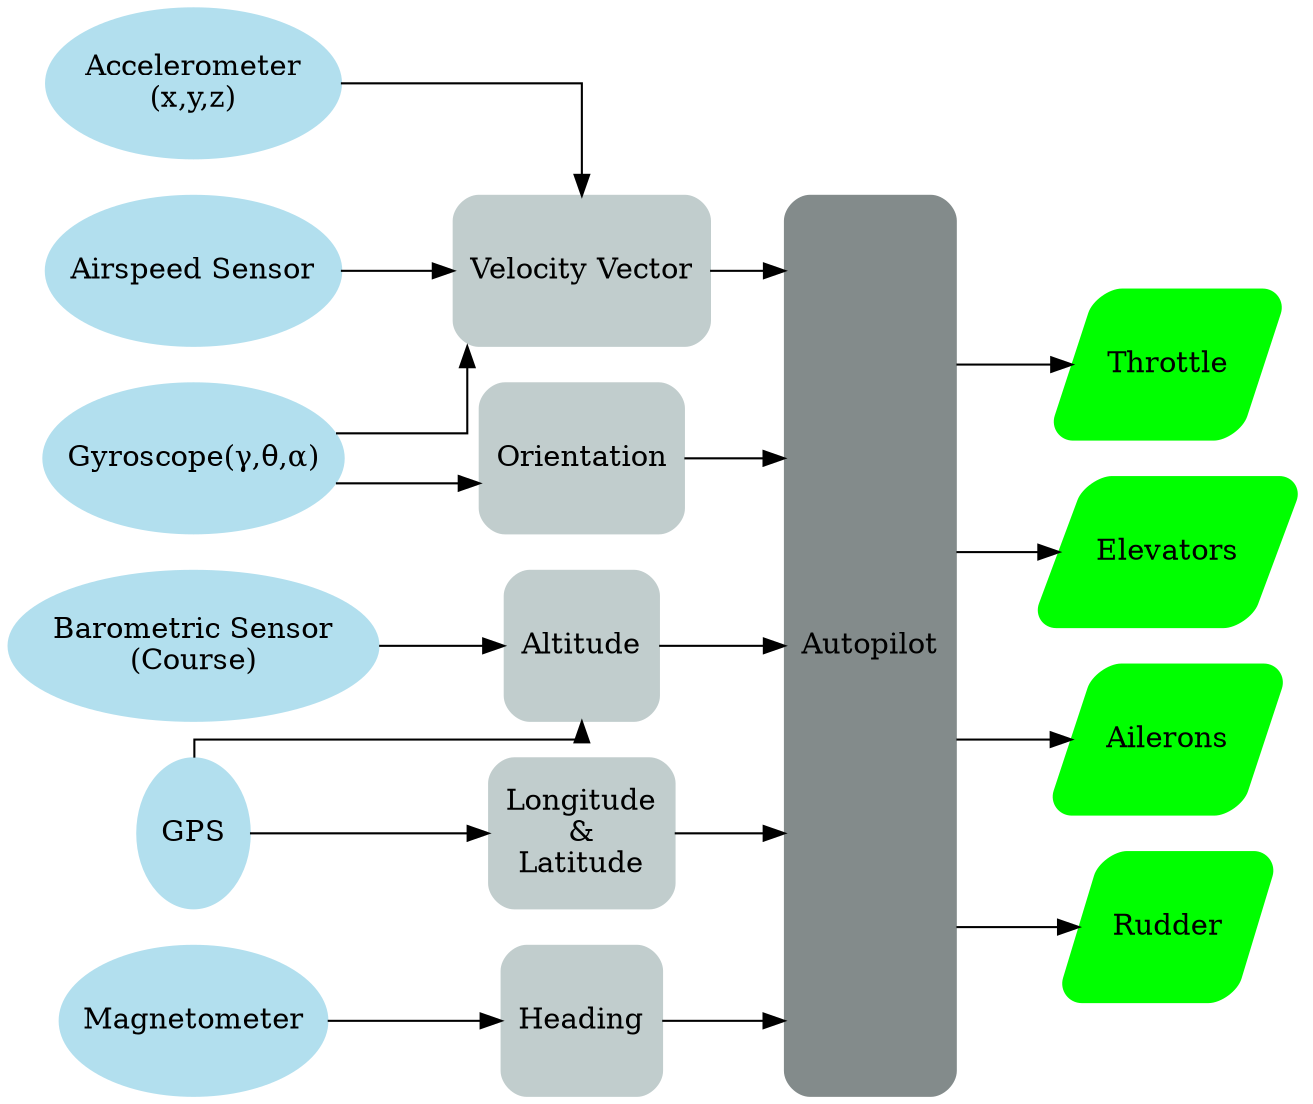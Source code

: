 digraph Autopilot {

	graph [splines=ortho];
	rankdir=LR;
	//splines=false;

	node[shape=box,color=azure4,style="rounded,filled",height=6];	Autopilot;
	node[shape=box,color=azure3,style="rounded,filled",height=1];	"Velocity Vector";Altitude;"Longitude\n&\nLatitude";Heading;Orientation;
	node[shape=ellipse,color=lightblue2,style=filled];

	Gyro [label=<Gyroscope(&#947;,&#952;,&#945;)>];
	"Accelerometer\n(x,y,z)"->"Velocity Vector";
	Gyro->"Velocity Vector"->Autopilot;
	Magnetometer->Heading->Autopilot;
	"Airspeed Sensor"->"Velocity Vector";
	"Barometric Sensor\n(Course)"->Altitude->Autopilot;
	GPS->"Longitude\n&\nLatitude"->Autopilot;
	GPS->Altitude;
	Gyro->Orientation->Autopilot;	//outputs rad/s
	//"Sonar\n(Fine)"->Altitude;

	//Output
	node[shape=parallelogram,color=green,style="rounded,filled"];
	Autopilot->Throttle;
	Autopilot->Elevators;
	Autopilot->Ailerons;
	Autopilot->Rudder;
}
